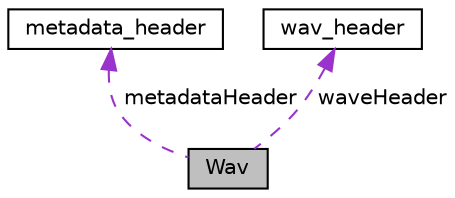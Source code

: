 digraph "Wav"
{
  edge [fontname="Helvetica",fontsize="10",labelfontname="Helvetica",labelfontsize="10"];
  node [fontname="Helvetica",fontsize="10",shape=record];
  Node3 [label="Wav",height=0.2,width=0.4,color="black", fillcolor="grey75", style="filled", fontcolor="black"];
  Node4 -> Node3 [dir="back",color="darkorchid3",fontsize="10",style="dashed",label=" metadataHeader" ];
  Node4 [label="metadata_header",height=0.2,width=0.4,color="black", fillcolor="white", style="filled",URL="$da/dff/structmetadata__header.html"];
  Node5 -> Node3 [dir="back",color="darkorchid3",fontsize="10",style="dashed",label=" waveHeader" ];
  Node5 [label="wav_header",height=0.2,width=0.4,color="black", fillcolor="white", style="filled",URL="$dc/dd5/structwav__header.html"];
}
